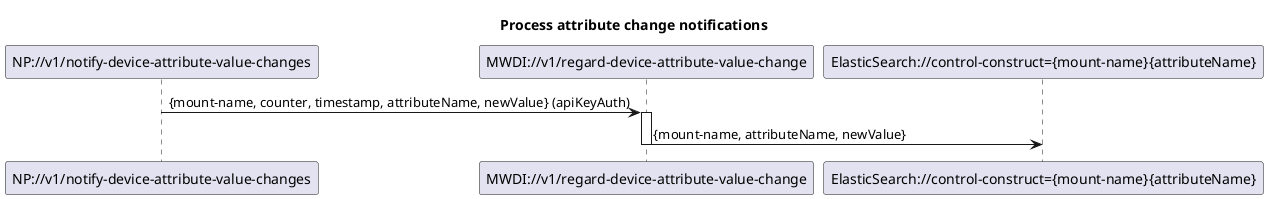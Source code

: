 @startuml 023_NotificationBasedAttributeUpdate
skinparam responseMessageBelowArrow true

title Process attribute change notifications

participant "NP://v1/notify-device-attribute-value-changes" as subscription
participant "MWDI://v1/regard-device-attribute-value-change" as regardAttributeChange
participant "ElasticSearch://control-construct={mount-name}{attributeName}" as es

subscription -> regardAttributeChange: {mount-name, counter, timestamp, attributeName, newValue} (apiKeyAuth)
activate regardAttributeChange

regardAttributeChange -> es: {mount-name, attributeName, newValue}
deactivate regardAttributeChange

@enduml